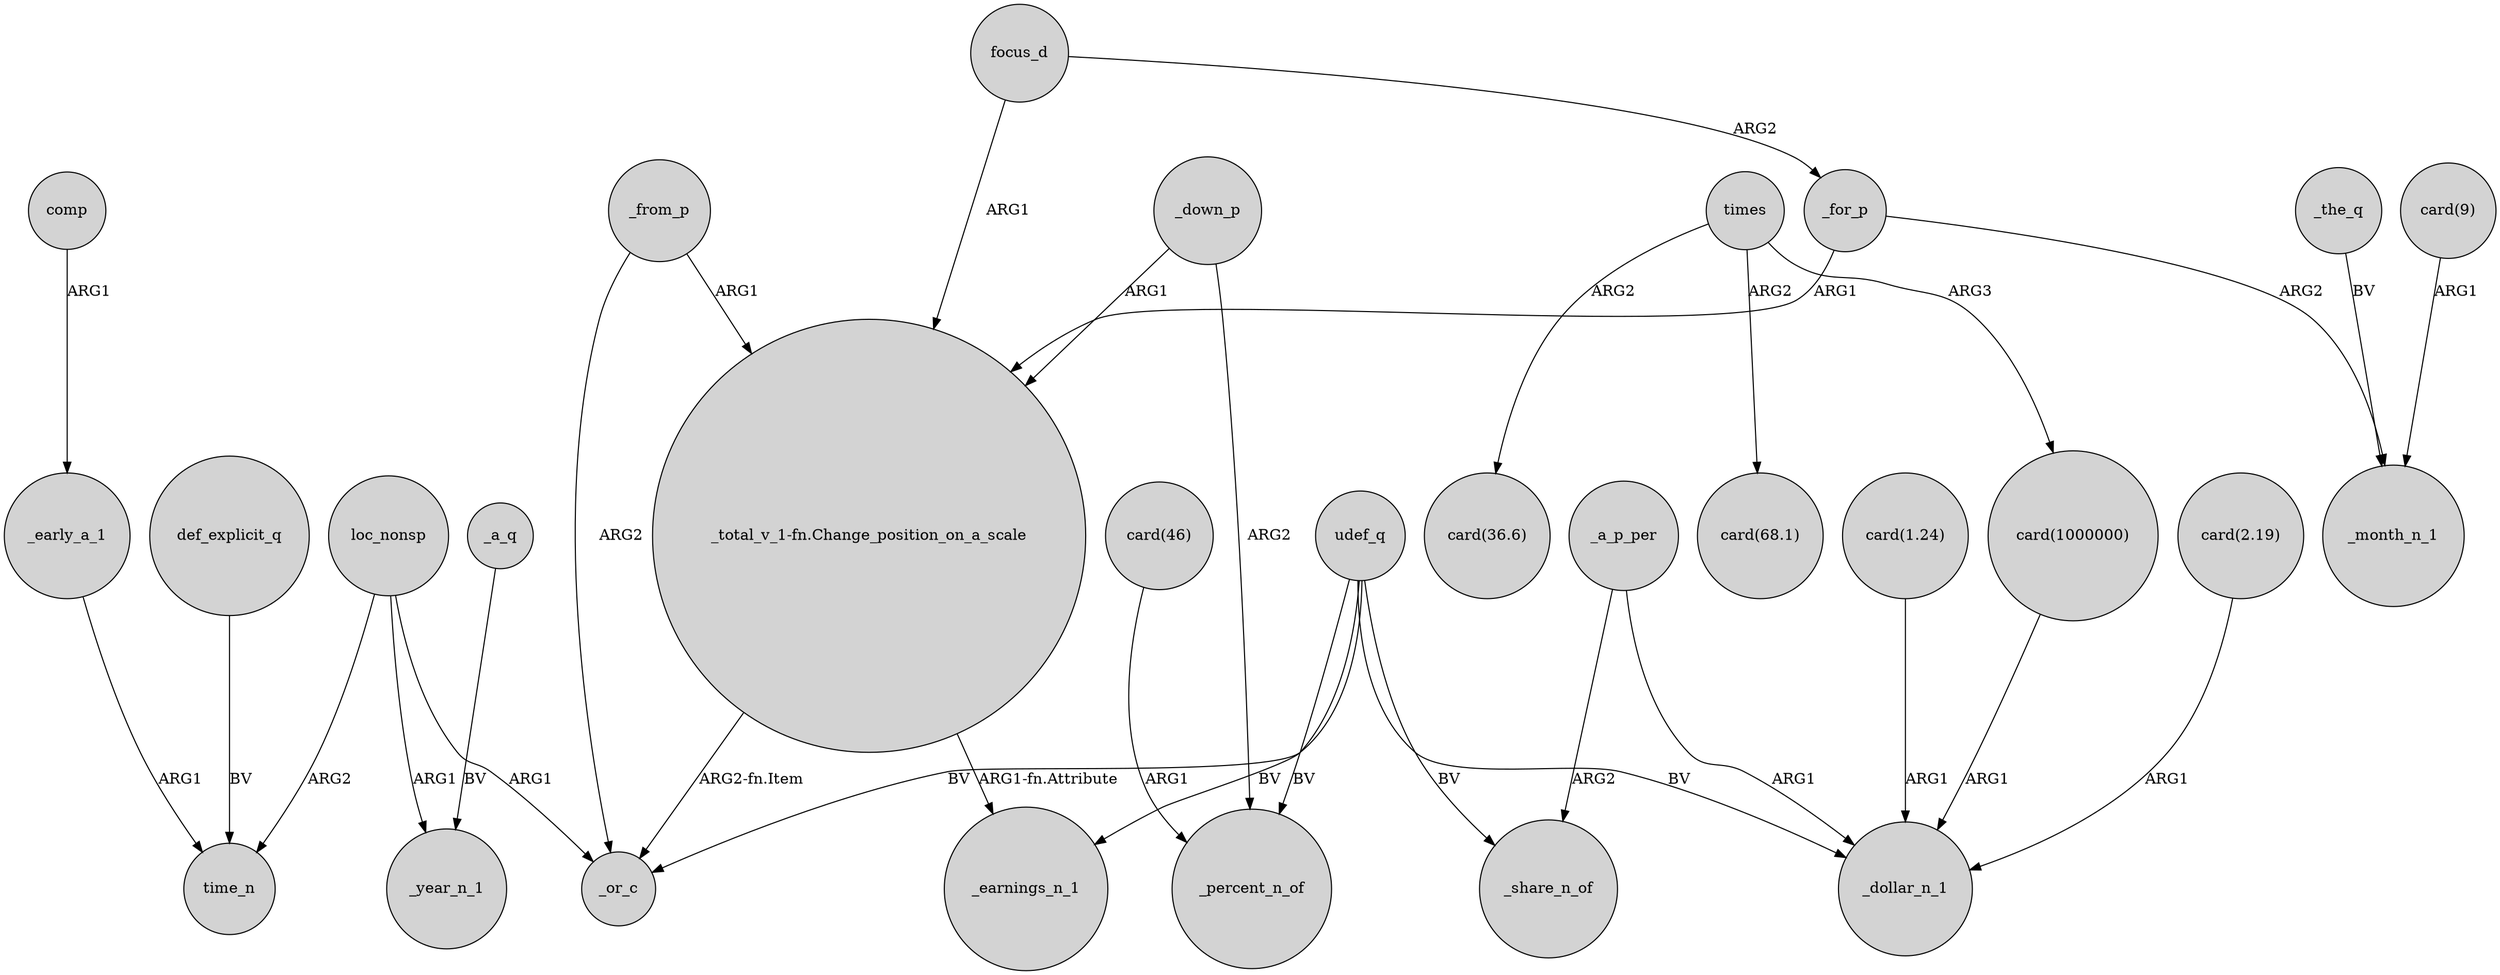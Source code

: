 digraph {
	node [shape=circle style=filled]
	_early_a_1 -> time_n [label=ARG1]
	"card(1.24)" -> _dollar_n_1 [label=ARG1]
	_the_q -> _month_n_1 [label=BV]
	loc_nonsp -> _year_n_1 [label=ARG1]
	"card(2.19)" -> _dollar_n_1 [label=ARG1]
	times -> "card(1000000)" [label=ARG3]
	_down_p -> "_total_v_1-fn.Change_position_on_a_scale" [label=ARG1]
	comp -> _early_a_1 [label=ARG1]
	_a_q -> _year_n_1 [label=BV]
	udef_q -> _or_c [label=BV]
	times -> "card(36.6)" [label=ARG2]
	_from_p -> "_total_v_1-fn.Change_position_on_a_scale" [label=ARG1]
	_a_p_per -> _share_n_of [label=ARG2]
	udef_q -> _earnings_n_1 [label=BV]
	udef_q -> _percent_n_of [label=BV]
	_for_p -> "_total_v_1-fn.Change_position_on_a_scale" [label=ARG1]
	focus_d -> "_total_v_1-fn.Change_position_on_a_scale" [label=ARG1]
	times -> "card(68.1)" [label=ARG2]
	udef_q -> _share_n_of [label=BV]
	udef_q -> _dollar_n_1 [label=BV]
	"card(46)" -> _percent_n_of [label=ARG1]
	"card(1000000)" -> _dollar_n_1 [label=ARG1]
	"_total_v_1-fn.Change_position_on_a_scale" -> _or_c [label="ARG2-fn.Item"]
	_from_p -> _or_c [label=ARG2]
	loc_nonsp -> _or_c [label=ARG1]
	_a_p_per -> _dollar_n_1 [label=ARG1]
	def_explicit_q -> time_n [label=BV]
	loc_nonsp -> time_n [label=ARG2]
	_down_p -> _percent_n_of [label=ARG2]
	"_total_v_1-fn.Change_position_on_a_scale" -> _earnings_n_1 [label="ARG1-fn.Attribute"]
	focus_d -> _for_p [label=ARG2]
	"card(9)" -> _month_n_1 [label=ARG1]
	_for_p -> _month_n_1 [label=ARG2]
}
